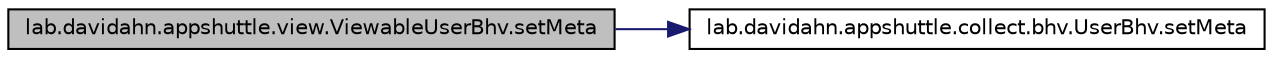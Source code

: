 digraph G
{
 // INTERACTIVE_SVG=YES
  edge [fontname="Helvetica",fontsize="10",labelfontname="Helvetica",labelfontsize="10"];
  node [fontname="Helvetica",fontsize="10",shape=record];
  rankdir="LR";
  Node1 [label="lab.davidahn.appshuttle.view.ViewableUserBhv.setMeta",height=0.2,width=0.4,color="black", fillcolor="grey75", style="filled" fontcolor="black"];
  Node1 -> Node2 [color="midnightblue",fontsize="10",style="solid",fontname="Helvetica"];
  Node2 [label="lab.davidahn.appshuttle.collect.bhv.UserBhv.setMeta",height=0.2,width=0.4,color="black", fillcolor="white", style="filled",URL="$interfacelab_1_1davidahn_1_1appshuttle_1_1collect_1_1bhv_1_1_user_bhv.html#a44d48ccb2bdafd12e1868af3427859fb"];
}
